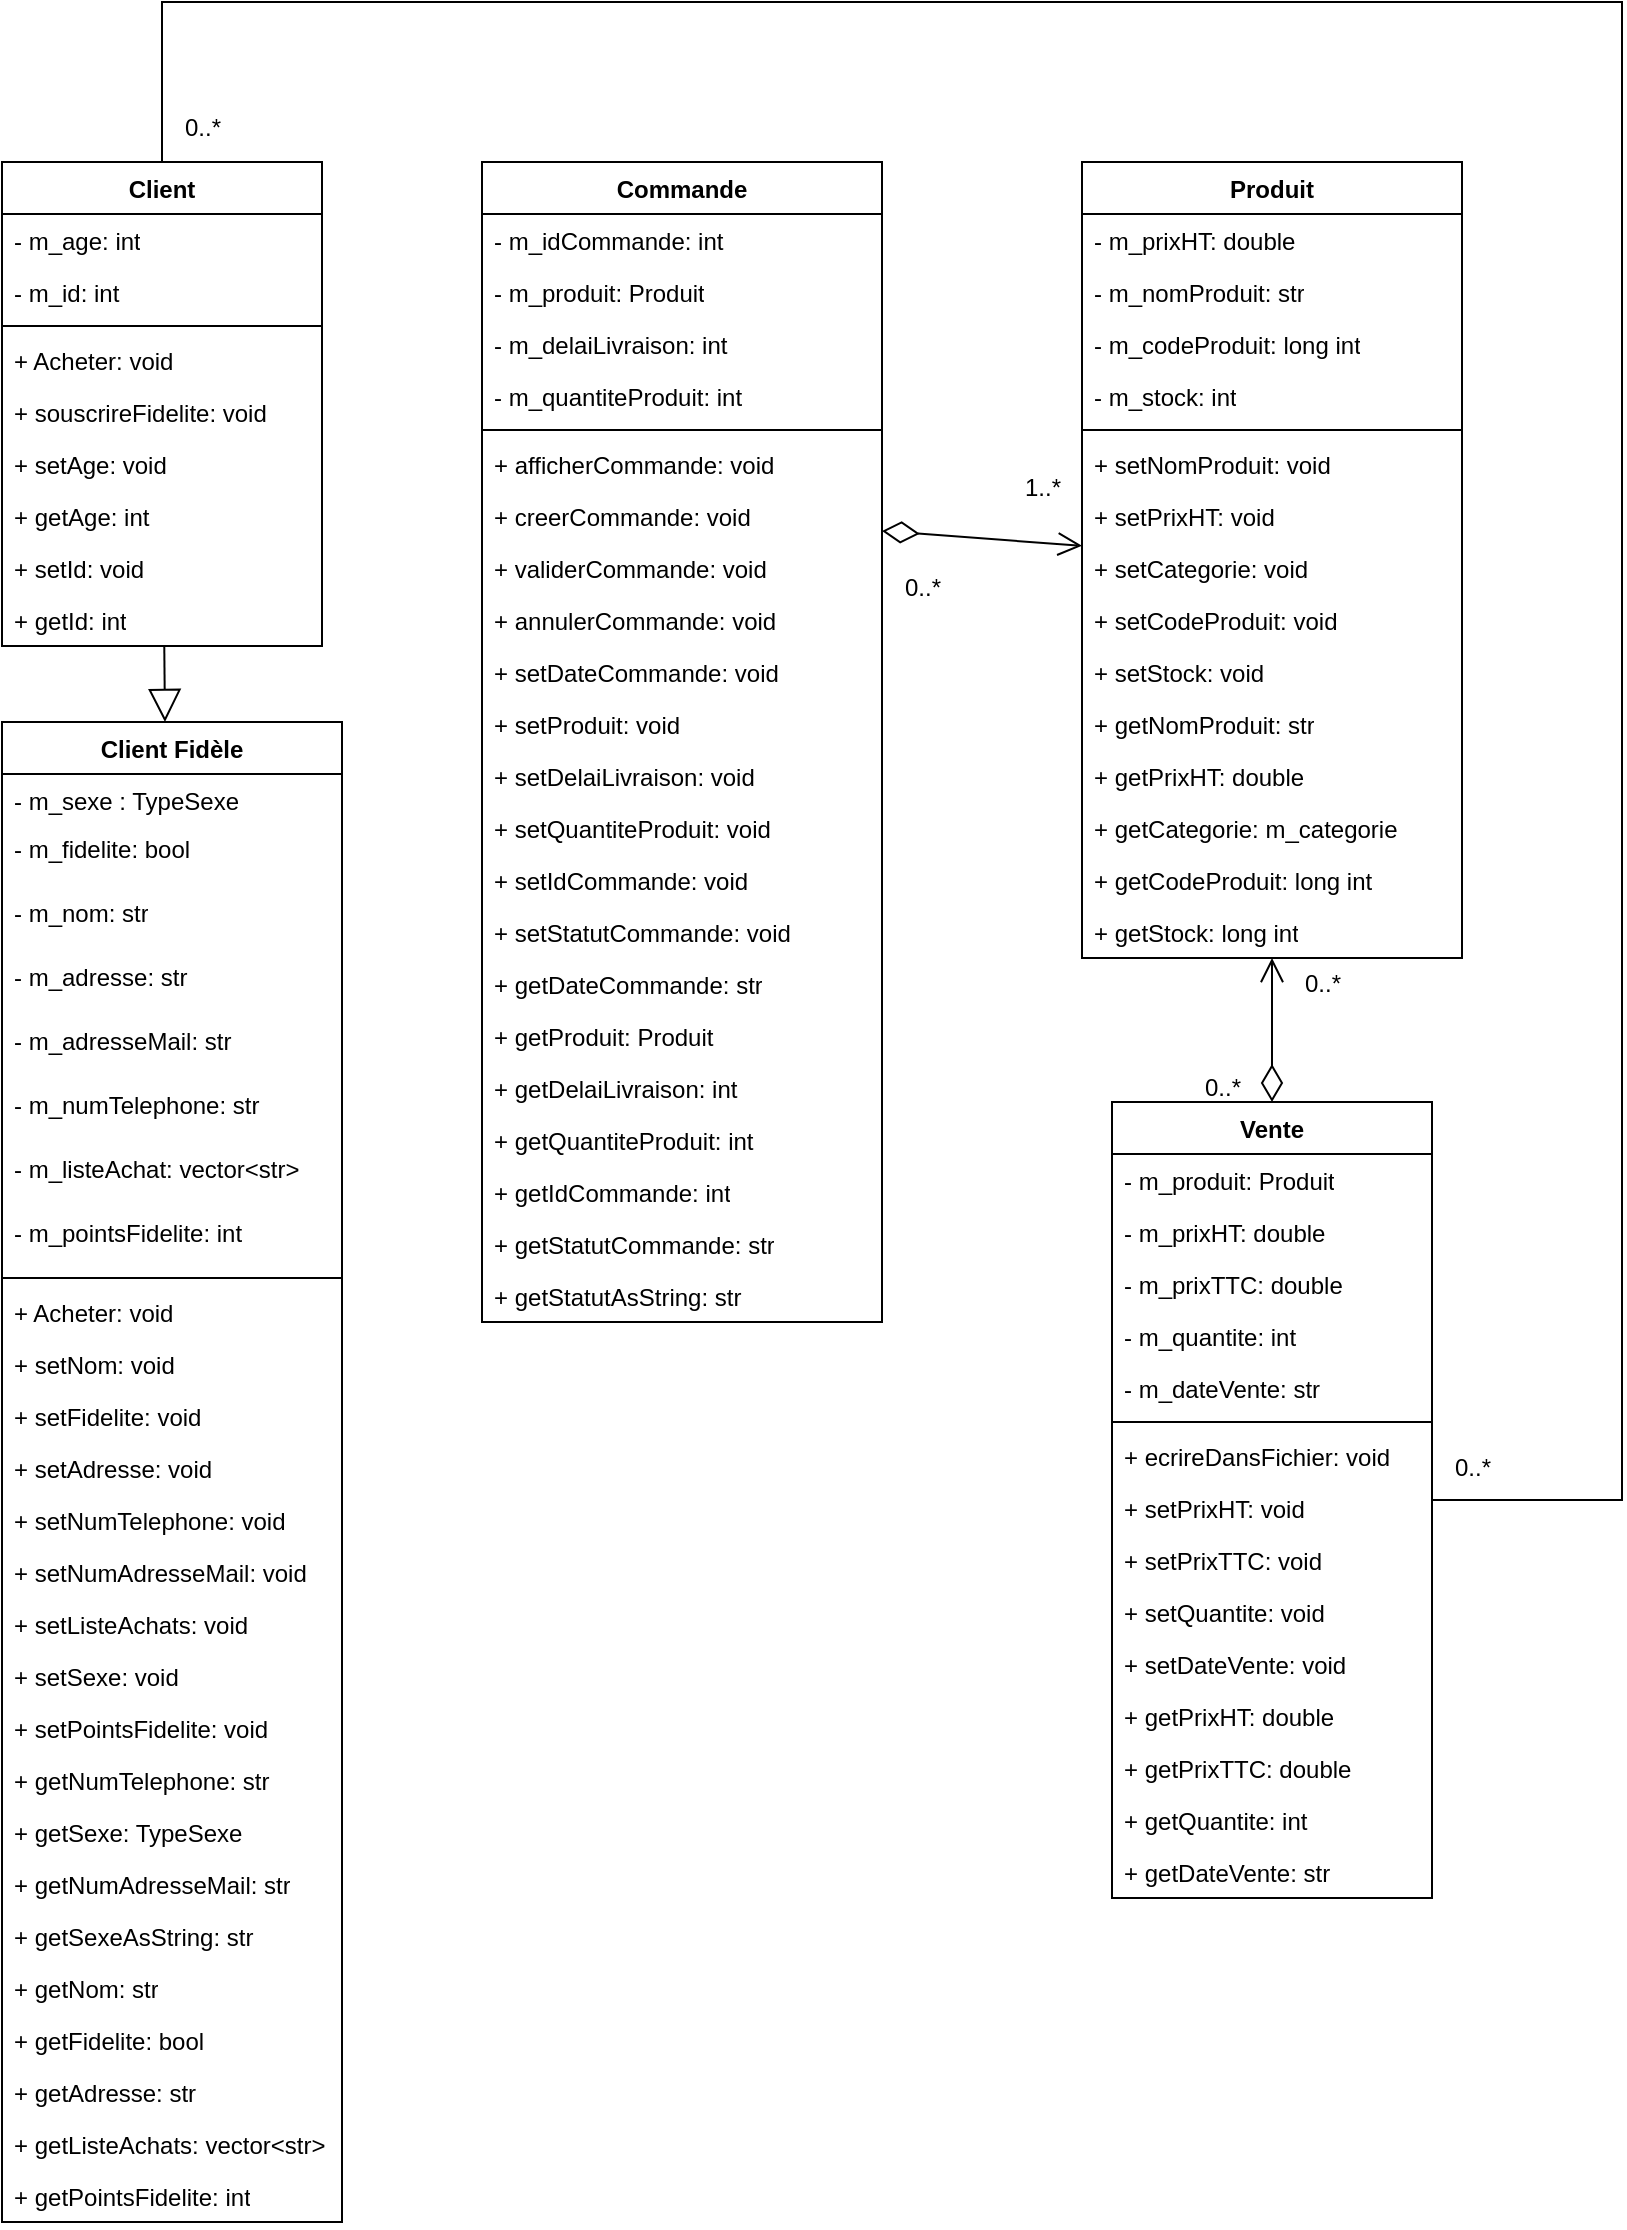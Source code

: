 <mxfile version="25.0.3">
  <diagram name="Page-1" id="t92XsdMwYJ-cjPlTveCJ">
    <mxGraphModel dx="1430" dy="1912" grid="1" gridSize="10" guides="1" tooltips="1" connect="1" arrows="1" fold="1" page="1" pageScale="1" pageWidth="827" pageHeight="1169" math="0" shadow="0">
      <root>
        <mxCell id="0" />
        <mxCell id="1" parent="0" />
        <mxCell id="4iBBXFDQq9gob42hkybD-3" style="rounded=0;orthogonalLoop=1;jettySize=auto;html=1;endArrow=block;endFill=0;endSize=14;" parent="1" source="r0B7NLEI9hNpxxWg_XsU-1" target="r0B7NLEI9hNpxxWg_XsU-18" edge="1">
          <mxGeometry relative="1" as="geometry" />
        </mxCell>
        <mxCell id="4iBBXFDQq9gob42hkybD-5" style="edgeStyle=orthogonalEdgeStyle;rounded=0;orthogonalLoop=1;jettySize=auto;html=1;endArrow=none;endFill=0;" parent="1" source="r0B7NLEI9hNpxxWg_XsU-1" target="r0B7NLEI9hNpxxWg_XsU-5" edge="1">
          <mxGeometry relative="1" as="geometry">
            <Array as="points">
              <mxPoint x="120" y="-40" />
              <mxPoint x="850" y="-40" />
              <mxPoint x="850" y="709" />
            </Array>
          </mxGeometry>
        </mxCell>
        <mxCell id="r0B7NLEI9hNpxxWg_XsU-1" value="Client" style="swimlane;fontStyle=1;align=center;verticalAlign=top;childLayout=stackLayout;horizontal=1;startSize=26;horizontalStack=0;resizeParent=1;resizeParentMax=0;resizeLast=0;collapsible=1;marginBottom=0;whiteSpace=wrap;html=1;" parent="1" vertex="1">
          <mxGeometry x="40" y="40" width="160" height="242" as="geometry" />
        </mxCell>
        <mxCell id="r0B7NLEI9hNpxxWg_XsU-2" value="- m_age: int" style="text;strokeColor=none;fillColor=none;align=left;verticalAlign=top;spacingLeft=4;spacingRight=4;overflow=hidden;rotatable=0;points=[[0,0.5],[1,0.5]];portConstraint=eastwest;whiteSpace=wrap;html=1;" parent="r0B7NLEI9hNpxxWg_XsU-1" vertex="1">
          <mxGeometry y="26" width="160" height="26" as="geometry" />
        </mxCell>
        <mxCell id="r0B7NLEI9hNpxxWg_XsU-17" value="- m_id: int" style="text;strokeColor=none;fillColor=none;align=left;verticalAlign=top;spacingLeft=4;spacingRight=4;overflow=hidden;rotatable=0;points=[[0,0.5],[1,0.5]];portConstraint=eastwest;whiteSpace=wrap;html=1;" parent="r0B7NLEI9hNpxxWg_XsU-1" vertex="1">
          <mxGeometry y="52" width="160" height="26" as="geometry" />
        </mxCell>
        <mxCell id="r0B7NLEI9hNpxxWg_XsU-3" value="" style="line;strokeWidth=1;fillColor=none;align=left;verticalAlign=middle;spacingTop=-1;spacingLeft=3;spacingRight=3;rotatable=0;labelPosition=right;points=[];portConstraint=eastwest;strokeColor=inherit;" parent="r0B7NLEI9hNpxxWg_XsU-1" vertex="1">
          <mxGeometry y="78" width="160" height="8" as="geometry" />
        </mxCell>
        <mxCell id="r0B7NLEI9hNpxxWg_XsU-22" value="+ Acheter: void" style="text;strokeColor=none;fillColor=none;align=left;verticalAlign=top;spacingLeft=4;spacingRight=4;overflow=hidden;rotatable=0;points=[[0,0.5],[1,0.5]];portConstraint=eastwest;whiteSpace=wrap;html=1;" parent="r0B7NLEI9hNpxxWg_XsU-1" vertex="1">
          <mxGeometry y="86" width="160" height="26" as="geometry" />
        </mxCell>
        <mxCell id="r0B7NLEI9hNpxxWg_XsU-23" value="+ souscrireFidelite: void" style="text;strokeColor=none;fillColor=none;align=left;verticalAlign=top;spacingLeft=4;spacingRight=4;overflow=hidden;rotatable=0;points=[[0,0.5],[1,0.5]];portConstraint=eastwest;whiteSpace=wrap;html=1;" parent="r0B7NLEI9hNpxxWg_XsU-1" vertex="1">
          <mxGeometry y="112" width="160" height="26" as="geometry" />
        </mxCell>
        <mxCell id="r0B7NLEI9hNpxxWg_XsU-50" value="+ setAge: void" style="text;strokeColor=none;fillColor=none;align=left;verticalAlign=top;spacingLeft=4;spacingRight=4;overflow=hidden;rotatable=0;points=[[0,0.5],[1,0.5]];portConstraint=eastwest;whiteSpace=wrap;html=1;" parent="r0B7NLEI9hNpxxWg_XsU-1" vertex="1">
          <mxGeometry y="138" width="160" height="26" as="geometry" />
        </mxCell>
        <mxCell id="r0B7NLEI9hNpxxWg_XsU-51" value="+ getAge: int" style="text;strokeColor=none;fillColor=none;align=left;verticalAlign=top;spacingLeft=4;spacingRight=4;overflow=hidden;rotatable=0;points=[[0,0.5],[1,0.5]];portConstraint=eastwest;whiteSpace=wrap;html=1;" parent="r0B7NLEI9hNpxxWg_XsU-1" vertex="1">
          <mxGeometry y="164" width="160" height="26" as="geometry" />
        </mxCell>
        <mxCell id="r0B7NLEI9hNpxxWg_XsU-52" value="+ setId: void" style="text;strokeColor=none;fillColor=none;align=left;verticalAlign=top;spacingLeft=4;spacingRight=4;overflow=hidden;rotatable=0;points=[[0,0.5],[1,0.5]];portConstraint=eastwest;whiteSpace=wrap;html=1;" parent="r0B7NLEI9hNpxxWg_XsU-1" vertex="1">
          <mxGeometry y="190" width="160" height="26" as="geometry" />
        </mxCell>
        <mxCell id="r0B7NLEI9hNpxxWg_XsU-54" value="&lt;div&gt;+ getId: int&lt;/div&gt;" style="text;strokeColor=none;fillColor=none;align=left;verticalAlign=top;spacingLeft=4;spacingRight=4;overflow=hidden;rotatable=0;points=[[0,0.5],[1,0.5]];portConstraint=eastwest;whiteSpace=wrap;html=1;" parent="r0B7NLEI9hNpxxWg_XsU-1" vertex="1">
          <mxGeometry y="216" width="160" height="26" as="geometry" />
        </mxCell>
        <mxCell id="EDW0D5FyCHH6XAVT2-0c-1" style="edgeStyle=none;shape=connector;rounded=0;orthogonalLoop=1;jettySize=auto;html=1;strokeColor=default;align=center;verticalAlign=middle;fontFamily=Helvetica;fontSize=11;fontColor=default;labelBackgroundColor=default;startArrow=diamondThin;startFill=0;startSize=16;endArrow=open;endFill=0;endSize=10;targetPerimeterSpacing=0;" edge="1" parent="1" source="r0B7NLEI9hNpxxWg_XsU-5" target="r0B7NLEI9hNpxxWg_XsU-13">
          <mxGeometry relative="1" as="geometry" />
        </mxCell>
        <mxCell id="r0B7NLEI9hNpxxWg_XsU-5" value="&lt;div&gt;Vente&lt;/div&gt;" style="swimlane;fontStyle=1;align=center;verticalAlign=top;childLayout=stackLayout;horizontal=1;startSize=26;horizontalStack=0;resizeParent=1;resizeParentMax=0;resizeLast=0;collapsible=1;marginBottom=0;whiteSpace=wrap;html=1;" parent="1" vertex="1">
          <mxGeometry x="595" y="510" width="160" height="398" as="geometry" />
        </mxCell>
        <mxCell id="r0B7NLEI9hNpxxWg_XsU-6" value="- m_produit: Produit" style="text;strokeColor=none;fillColor=none;align=left;verticalAlign=top;spacingLeft=4;spacingRight=4;overflow=hidden;rotatable=0;points=[[0,0.5],[1,0.5]];portConstraint=eastwest;whiteSpace=wrap;html=1;" parent="r0B7NLEI9hNpxxWg_XsU-5" vertex="1">
          <mxGeometry y="26" width="160" height="26" as="geometry" />
        </mxCell>
        <mxCell id="r0B7NLEI9hNpxxWg_XsU-37" value="- m_prixHT: double" style="text;strokeColor=none;fillColor=none;align=left;verticalAlign=top;spacingLeft=4;spacingRight=4;overflow=hidden;rotatable=0;points=[[0,0.5],[1,0.5]];portConstraint=eastwest;whiteSpace=wrap;html=1;" parent="r0B7NLEI9hNpxxWg_XsU-5" vertex="1">
          <mxGeometry y="52" width="160" height="26" as="geometry" />
        </mxCell>
        <mxCell id="r0B7NLEI9hNpxxWg_XsU-38" value="- m_prixTTC: double" style="text;strokeColor=none;fillColor=none;align=left;verticalAlign=top;spacingLeft=4;spacingRight=4;overflow=hidden;rotatable=0;points=[[0,0.5],[1,0.5]];portConstraint=eastwest;whiteSpace=wrap;html=1;" parent="r0B7NLEI9hNpxxWg_XsU-5" vertex="1">
          <mxGeometry y="78" width="160" height="26" as="geometry" />
        </mxCell>
        <mxCell id="r0B7NLEI9hNpxxWg_XsU-39" value="- m_quantite: int" style="text;strokeColor=none;fillColor=none;align=left;verticalAlign=top;spacingLeft=4;spacingRight=4;overflow=hidden;rotatable=0;points=[[0,0.5],[1,0.5]];portConstraint=eastwest;whiteSpace=wrap;html=1;" parent="r0B7NLEI9hNpxxWg_XsU-5" vertex="1">
          <mxGeometry y="104" width="160" height="26" as="geometry" />
        </mxCell>
        <mxCell id="r0B7NLEI9hNpxxWg_XsU-40" value="- m_dateVente: str" style="text;strokeColor=none;fillColor=none;align=left;verticalAlign=top;spacingLeft=4;spacingRight=4;overflow=hidden;rotatable=0;points=[[0,0.5],[1,0.5]];portConstraint=eastwest;whiteSpace=wrap;html=1;" parent="r0B7NLEI9hNpxxWg_XsU-5" vertex="1">
          <mxGeometry y="130" width="160" height="26" as="geometry" />
        </mxCell>
        <mxCell id="r0B7NLEI9hNpxxWg_XsU-7" value="" style="line;strokeWidth=1;fillColor=none;align=left;verticalAlign=middle;spacingTop=-1;spacingLeft=3;spacingRight=3;rotatable=0;labelPosition=right;points=[];portConstraint=eastwest;strokeColor=inherit;" parent="r0B7NLEI9hNpxxWg_XsU-5" vertex="1">
          <mxGeometry y="156" width="160" height="8" as="geometry" />
        </mxCell>
        <mxCell id="r0B7NLEI9hNpxxWg_XsU-8" value="+ ecrireDansFichier: void" style="text;strokeColor=none;fillColor=none;align=left;verticalAlign=top;spacingLeft=4;spacingRight=4;overflow=hidden;rotatable=0;points=[[0,0.5],[1,0.5]];portConstraint=eastwest;whiteSpace=wrap;html=1;" parent="r0B7NLEI9hNpxxWg_XsU-5" vertex="1">
          <mxGeometry y="164" width="160" height="26" as="geometry" />
        </mxCell>
        <mxCell id="r0B7NLEI9hNpxxWg_XsU-76" value="+ setPrixHT: void" style="text;strokeColor=none;fillColor=none;align=left;verticalAlign=top;spacingLeft=4;spacingRight=4;overflow=hidden;rotatable=0;points=[[0,0.5],[1,0.5]];portConstraint=eastwest;whiteSpace=wrap;html=1;" parent="r0B7NLEI9hNpxxWg_XsU-5" vertex="1">
          <mxGeometry y="190" width="160" height="26" as="geometry" />
        </mxCell>
        <mxCell id="r0B7NLEI9hNpxxWg_XsU-77" value="+ setPrixTTC: void" style="text;strokeColor=none;fillColor=none;align=left;verticalAlign=top;spacingLeft=4;spacingRight=4;overflow=hidden;rotatable=0;points=[[0,0.5],[1,0.5]];portConstraint=eastwest;whiteSpace=wrap;html=1;" parent="r0B7NLEI9hNpxxWg_XsU-5" vertex="1">
          <mxGeometry y="216" width="160" height="26" as="geometry" />
        </mxCell>
        <mxCell id="r0B7NLEI9hNpxxWg_XsU-78" value="+ setQuantite: void" style="text;strokeColor=none;fillColor=none;align=left;verticalAlign=top;spacingLeft=4;spacingRight=4;overflow=hidden;rotatable=0;points=[[0,0.5],[1,0.5]];portConstraint=eastwest;whiteSpace=wrap;html=1;" parent="r0B7NLEI9hNpxxWg_XsU-5" vertex="1">
          <mxGeometry y="242" width="160" height="26" as="geometry" />
        </mxCell>
        <mxCell id="r0B7NLEI9hNpxxWg_XsU-79" value="+ setDateVente: void" style="text;strokeColor=none;fillColor=none;align=left;verticalAlign=top;spacingLeft=4;spacingRight=4;overflow=hidden;rotatable=0;points=[[0,0.5],[1,0.5]];portConstraint=eastwest;whiteSpace=wrap;html=1;" parent="r0B7NLEI9hNpxxWg_XsU-5" vertex="1">
          <mxGeometry y="268" width="160" height="26" as="geometry" />
        </mxCell>
        <mxCell id="r0B7NLEI9hNpxxWg_XsU-80" value="+ getPrixHT: double" style="text;strokeColor=none;fillColor=none;align=left;verticalAlign=top;spacingLeft=4;spacingRight=4;overflow=hidden;rotatable=0;points=[[0,0.5],[1,0.5]];portConstraint=eastwest;whiteSpace=wrap;html=1;" parent="r0B7NLEI9hNpxxWg_XsU-5" vertex="1">
          <mxGeometry y="294" width="160" height="26" as="geometry" />
        </mxCell>
        <mxCell id="r0B7NLEI9hNpxxWg_XsU-81" value="+ getPrixTTC: double" style="text;strokeColor=none;fillColor=none;align=left;verticalAlign=top;spacingLeft=4;spacingRight=4;overflow=hidden;rotatable=0;points=[[0,0.5],[1,0.5]];portConstraint=eastwest;whiteSpace=wrap;html=1;" parent="r0B7NLEI9hNpxxWg_XsU-5" vertex="1">
          <mxGeometry y="320" width="160" height="26" as="geometry" />
        </mxCell>
        <mxCell id="r0B7NLEI9hNpxxWg_XsU-82" value="+ getQuantite: int" style="text;strokeColor=none;fillColor=none;align=left;verticalAlign=top;spacingLeft=4;spacingRight=4;overflow=hidden;rotatable=0;points=[[0,0.5],[1,0.5]];portConstraint=eastwest;whiteSpace=wrap;html=1;" parent="r0B7NLEI9hNpxxWg_XsU-5" vertex="1">
          <mxGeometry y="346" width="160" height="26" as="geometry" />
        </mxCell>
        <mxCell id="r0B7NLEI9hNpxxWg_XsU-83" value="+ getDateVente: str" style="text;strokeColor=none;fillColor=none;align=left;verticalAlign=top;spacingLeft=4;spacingRight=4;overflow=hidden;rotatable=0;points=[[0,0.5],[1,0.5]];portConstraint=eastwest;whiteSpace=wrap;html=1;" parent="r0B7NLEI9hNpxxWg_XsU-5" vertex="1">
          <mxGeometry y="372" width="160" height="26" as="geometry" />
        </mxCell>
        <mxCell id="r0B7NLEI9hNpxxWg_XsU-9" value="Commande" style="swimlane;fontStyle=1;align=center;verticalAlign=top;childLayout=stackLayout;horizontal=1;startSize=26;horizontalStack=0;resizeParent=1;resizeParentMax=0;resizeLast=0;collapsible=1;marginBottom=0;whiteSpace=wrap;html=1;" parent="1" vertex="1">
          <mxGeometry x="280" y="40" width="200" height="580" as="geometry" />
        </mxCell>
        <mxCell id="r0B7NLEI9hNpxxWg_XsU-10" value="- m_idCommande: int" style="text;strokeColor=none;fillColor=none;align=left;verticalAlign=top;spacingLeft=4;spacingRight=4;overflow=hidden;rotatable=0;points=[[0,0.5],[1,0.5]];portConstraint=eastwest;whiteSpace=wrap;html=1;" parent="r0B7NLEI9hNpxxWg_XsU-9" vertex="1">
          <mxGeometry y="26" width="200" height="26" as="geometry" />
        </mxCell>
        <mxCell id="r0B7NLEI9hNpxxWg_XsU-41" value="- m_produit: Produit" style="text;strokeColor=none;fillColor=none;align=left;verticalAlign=top;spacingLeft=4;spacingRight=4;overflow=hidden;rotatable=0;points=[[0,0.5],[1,0.5]];portConstraint=eastwest;whiteSpace=wrap;html=1;" parent="r0B7NLEI9hNpxxWg_XsU-9" vertex="1">
          <mxGeometry y="52" width="200" height="26" as="geometry" />
        </mxCell>
        <mxCell id="r0B7NLEI9hNpxxWg_XsU-42" value="- m_delaiLivraison: int" style="text;strokeColor=none;fillColor=none;align=left;verticalAlign=top;spacingLeft=4;spacingRight=4;overflow=hidden;rotatable=0;points=[[0,0.5],[1,0.5]];portConstraint=eastwest;whiteSpace=wrap;html=1;" parent="r0B7NLEI9hNpxxWg_XsU-9" vertex="1">
          <mxGeometry y="78" width="200" height="26" as="geometry" />
        </mxCell>
        <mxCell id="r0B7NLEI9hNpxxWg_XsU-43" value="- m_quantiteProduit: int" style="text;strokeColor=none;fillColor=none;align=left;verticalAlign=top;spacingLeft=4;spacingRight=4;overflow=hidden;rotatable=0;points=[[0,0.5],[1,0.5]];portConstraint=eastwest;whiteSpace=wrap;html=1;" parent="r0B7NLEI9hNpxxWg_XsU-9" vertex="1">
          <mxGeometry y="104" width="200" height="26" as="geometry" />
        </mxCell>
        <mxCell id="r0B7NLEI9hNpxxWg_XsU-11" value="" style="line;strokeWidth=1;fillColor=none;align=left;verticalAlign=middle;spacingTop=-1;spacingLeft=3;spacingRight=3;rotatable=0;labelPosition=right;points=[];portConstraint=eastwest;strokeColor=inherit;" parent="r0B7NLEI9hNpxxWg_XsU-9" vertex="1">
          <mxGeometry y="130" width="200" height="8" as="geometry" />
        </mxCell>
        <mxCell id="r0B7NLEI9hNpxxWg_XsU-12" value="+ afficherCommande: void" style="text;strokeColor=none;fillColor=none;align=left;verticalAlign=top;spacingLeft=4;spacingRight=4;overflow=hidden;rotatable=0;points=[[0,0.5],[1,0.5]];portConstraint=eastwest;whiteSpace=wrap;html=1;" parent="r0B7NLEI9hNpxxWg_XsU-9" vertex="1">
          <mxGeometry y="138" width="200" height="26" as="geometry" />
        </mxCell>
        <mxCell id="r0B7NLEI9hNpxxWg_XsU-44" value="+ creerCommande: void" style="text;strokeColor=none;fillColor=none;align=left;verticalAlign=top;spacingLeft=4;spacingRight=4;overflow=hidden;rotatable=0;points=[[0,0.5],[1,0.5]];portConstraint=eastwest;whiteSpace=wrap;html=1;" parent="r0B7NLEI9hNpxxWg_XsU-9" vertex="1">
          <mxGeometry y="164" width="200" height="26" as="geometry" />
        </mxCell>
        <mxCell id="r0B7NLEI9hNpxxWg_XsU-45" value="+ validerCommande: void" style="text;strokeColor=none;fillColor=none;align=left;verticalAlign=top;spacingLeft=4;spacingRight=4;overflow=hidden;rotatable=0;points=[[0,0.5],[1,0.5]];portConstraint=eastwest;whiteSpace=wrap;html=1;" parent="r0B7NLEI9hNpxxWg_XsU-9" vertex="1">
          <mxGeometry y="190" width="200" height="26" as="geometry" />
        </mxCell>
        <mxCell id="r0B7NLEI9hNpxxWg_XsU-46" value="+ annulerCommande: void" style="text;strokeColor=none;fillColor=none;align=left;verticalAlign=top;spacingLeft=4;spacingRight=4;overflow=hidden;rotatable=0;points=[[0,0.5],[1,0.5]];portConstraint=eastwest;whiteSpace=wrap;html=1;" parent="r0B7NLEI9hNpxxWg_XsU-9" vertex="1">
          <mxGeometry y="216" width="200" height="26" as="geometry" />
        </mxCell>
        <mxCell id="r0B7NLEI9hNpxxWg_XsU-84" value="+ setDateCommande: void" style="text;strokeColor=none;fillColor=none;align=left;verticalAlign=top;spacingLeft=4;spacingRight=4;overflow=hidden;rotatable=0;points=[[0,0.5],[1,0.5]];portConstraint=eastwest;whiteSpace=wrap;html=1;" parent="r0B7NLEI9hNpxxWg_XsU-9" vertex="1">
          <mxGeometry y="242" width="200" height="26" as="geometry" />
        </mxCell>
        <mxCell id="r0B7NLEI9hNpxxWg_XsU-85" value="+ setProduit: void" style="text;strokeColor=none;fillColor=none;align=left;verticalAlign=top;spacingLeft=4;spacingRight=4;overflow=hidden;rotatable=0;points=[[0,0.5],[1,0.5]];portConstraint=eastwest;whiteSpace=wrap;html=1;" parent="r0B7NLEI9hNpxxWg_XsU-9" vertex="1">
          <mxGeometry y="268" width="200" height="26" as="geometry" />
        </mxCell>
        <mxCell id="r0B7NLEI9hNpxxWg_XsU-86" value="+ setDelaiLivraison: void" style="text;strokeColor=none;fillColor=none;align=left;verticalAlign=top;spacingLeft=4;spacingRight=4;overflow=hidden;rotatable=0;points=[[0,0.5],[1,0.5]];portConstraint=eastwest;whiteSpace=wrap;html=1;" parent="r0B7NLEI9hNpxxWg_XsU-9" vertex="1">
          <mxGeometry y="294" width="200" height="26" as="geometry" />
        </mxCell>
        <mxCell id="r0B7NLEI9hNpxxWg_XsU-87" value="+ setQuantiteProduit: void" style="text;strokeColor=none;fillColor=none;align=left;verticalAlign=top;spacingLeft=4;spacingRight=4;overflow=hidden;rotatable=0;points=[[0,0.5],[1,0.5]];portConstraint=eastwest;whiteSpace=wrap;html=1;" parent="r0B7NLEI9hNpxxWg_XsU-9" vertex="1">
          <mxGeometry y="320" width="200" height="26" as="geometry" />
        </mxCell>
        <mxCell id="r0B7NLEI9hNpxxWg_XsU-88" value="+ setIdCommande: void" style="text;strokeColor=none;fillColor=none;align=left;verticalAlign=top;spacingLeft=4;spacingRight=4;overflow=hidden;rotatable=0;points=[[0,0.5],[1,0.5]];portConstraint=eastwest;whiteSpace=wrap;html=1;" parent="r0B7NLEI9hNpxxWg_XsU-9" vertex="1">
          <mxGeometry y="346" width="200" height="26" as="geometry" />
        </mxCell>
        <mxCell id="r0B7NLEI9hNpxxWg_XsU-89" value="+ setStatutCommande: void" style="text;strokeColor=none;fillColor=none;align=left;verticalAlign=top;spacingLeft=4;spacingRight=4;overflow=hidden;rotatable=0;points=[[0,0.5],[1,0.5]];portConstraint=eastwest;whiteSpace=wrap;html=1;" parent="r0B7NLEI9hNpxxWg_XsU-9" vertex="1">
          <mxGeometry y="372" width="200" height="26" as="geometry" />
        </mxCell>
        <mxCell id="r0B7NLEI9hNpxxWg_XsU-90" value="+ getDateCommande: str" style="text;strokeColor=none;fillColor=none;align=left;verticalAlign=top;spacingLeft=4;spacingRight=4;overflow=hidden;rotatable=0;points=[[0,0.5],[1,0.5]];portConstraint=eastwest;whiteSpace=wrap;html=1;" parent="r0B7NLEI9hNpxxWg_XsU-9" vertex="1">
          <mxGeometry y="398" width="200" height="26" as="geometry" />
        </mxCell>
        <mxCell id="r0B7NLEI9hNpxxWg_XsU-91" value="+ getProduit: Produit" style="text;strokeColor=none;fillColor=none;align=left;verticalAlign=top;spacingLeft=4;spacingRight=4;overflow=hidden;rotatable=0;points=[[0,0.5],[1,0.5]];portConstraint=eastwest;whiteSpace=wrap;html=1;" parent="r0B7NLEI9hNpxxWg_XsU-9" vertex="1">
          <mxGeometry y="424" width="200" height="26" as="geometry" />
        </mxCell>
        <mxCell id="r0B7NLEI9hNpxxWg_XsU-92" value="+ getDelaiLivraison: int" style="text;strokeColor=none;fillColor=none;align=left;verticalAlign=top;spacingLeft=4;spacingRight=4;overflow=hidden;rotatable=0;points=[[0,0.5],[1,0.5]];portConstraint=eastwest;whiteSpace=wrap;html=1;" parent="r0B7NLEI9hNpxxWg_XsU-9" vertex="1">
          <mxGeometry y="450" width="200" height="26" as="geometry" />
        </mxCell>
        <mxCell id="r0B7NLEI9hNpxxWg_XsU-93" value="+ getQuantiteProduit: int" style="text;strokeColor=none;fillColor=none;align=left;verticalAlign=top;spacingLeft=4;spacingRight=4;overflow=hidden;rotatable=0;points=[[0,0.5],[1,0.5]];portConstraint=eastwest;whiteSpace=wrap;html=1;" parent="r0B7NLEI9hNpxxWg_XsU-9" vertex="1">
          <mxGeometry y="476" width="200" height="26" as="geometry" />
        </mxCell>
        <mxCell id="r0B7NLEI9hNpxxWg_XsU-94" value="+ getIdCommande: int" style="text;strokeColor=none;fillColor=none;align=left;verticalAlign=top;spacingLeft=4;spacingRight=4;overflow=hidden;rotatable=0;points=[[0,0.5],[1,0.5]];portConstraint=eastwest;whiteSpace=wrap;html=1;" parent="r0B7NLEI9hNpxxWg_XsU-9" vertex="1">
          <mxGeometry y="502" width="200" height="26" as="geometry" />
        </mxCell>
        <mxCell id="r0B7NLEI9hNpxxWg_XsU-95" value="+ getStatutCommande: str" style="text;strokeColor=none;fillColor=none;align=left;verticalAlign=top;spacingLeft=4;spacingRight=4;overflow=hidden;rotatable=0;points=[[0,0.5],[1,0.5]];portConstraint=eastwest;whiteSpace=wrap;html=1;" parent="r0B7NLEI9hNpxxWg_XsU-9" vertex="1">
          <mxGeometry y="528" width="200" height="26" as="geometry" />
        </mxCell>
        <mxCell id="r0B7NLEI9hNpxxWg_XsU-96" value="+ getStatutAsString: str" style="text;strokeColor=none;fillColor=none;align=left;verticalAlign=top;spacingLeft=4;spacingRight=4;overflow=hidden;rotatable=0;points=[[0,0.5],[1,0.5]];portConstraint=eastwest;whiteSpace=wrap;html=1;" parent="r0B7NLEI9hNpxxWg_XsU-9" vertex="1">
          <mxGeometry y="554" width="200" height="26" as="geometry" />
        </mxCell>
        <mxCell id="r0B7NLEI9hNpxxWg_XsU-13" value="Produit" style="swimlane;fontStyle=1;align=center;verticalAlign=top;childLayout=stackLayout;horizontal=1;startSize=26;horizontalStack=0;resizeParent=1;resizeParentMax=0;resizeLast=0;collapsible=1;marginBottom=0;whiteSpace=wrap;html=1;" parent="1" vertex="1">
          <mxGeometry x="580" y="40" width="190" height="398" as="geometry" />
        </mxCell>
        <mxCell id="r0B7NLEI9hNpxxWg_XsU-14" value="- m_prixHT: double" style="text;strokeColor=none;fillColor=none;align=left;verticalAlign=top;spacingLeft=4;spacingRight=4;overflow=hidden;rotatable=0;points=[[0,0.5],[1,0.5]];portConstraint=eastwest;whiteSpace=wrap;html=1;" parent="r0B7NLEI9hNpxxWg_XsU-13" vertex="1">
          <mxGeometry y="26" width="190" height="26" as="geometry" />
        </mxCell>
        <mxCell id="r0B7NLEI9hNpxxWg_XsU-47" value="- m_nomProduit: str" style="text;strokeColor=none;fillColor=none;align=left;verticalAlign=top;spacingLeft=4;spacingRight=4;overflow=hidden;rotatable=0;points=[[0,0.5],[1,0.5]];portConstraint=eastwest;whiteSpace=wrap;html=1;" parent="r0B7NLEI9hNpxxWg_XsU-13" vertex="1">
          <mxGeometry y="52" width="190" height="26" as="geometry" />
        </mxCell>
        <mxCell id="r0B7NLEI9hNpxxWg_XsU-48" value="- m_codeProduit: long int" style="text;strokeColor=none;fillColor=none;align=left;verticalAlign=top;spacingLeft=4;spacingRight=4;overflow=hidden;rotatable=0;points=[[0,0.5],[1,0.5]];portConstraint=eastwest;whiteSpace=wrap;html=1;" parent="r0B7NLEI9hNpxxWg_XsU-13" vertex="1">
          <mxGeometry y="78" width="190" height="26" as="geometry" />
        </mxCell>
        <mxCell id="r0B7NLEI9hNpxxWg_XsU-49" value="- m_stock: int" style="text;strokeColor=none;fillColor=none;align=left;verticalAlign=top;spacingLeft=4;spacingRight=4;overflow=hidden;rotatable=0;points=[[0,0.5],[1,0.5]];portConstraint=eastwest;whiteSpace=wrap;html=1;" parent="r0B7NLEI9hNpxxWg_XsU-13" vertex="1">
          <mxGeometry y="104" width="190" height="26" as="geometry" />
        </mxCell>
        <mxCell id="r0B7NLEI9hNpxxWg_XsU-15" value="" style="line;strokeWidth=1;fillColor=none;align=left;verticalAlign=middle;spacingTop=-1;spacingLeft=3;spacingRight=3;rotatable=0;labelPosition=right;points=[];portConstraint=eastwest;strokeColor=inherit;" parent="r0B7NLEI9hNpxxWg_XsU-13" vertex="1">
          <mxGeometry y="130" width="190" height="8" as="geometry" />
        </mxCell>
        <mxCell id="r0B7NLEI9hNpxxWg_XsU-97" value="+ setNomProduit: void" style="text;strokeColor=none;fillColor=none;align=left;verticalAlign=top;spacingLeft=4;spacingRight=4;overflow=hidden;rotatable=0;points=[[0,0.5],[1,0.5]];portConstraint=eastwest;whiteSpace=wrap;html=1;" parent="r0B7NLEI9hNpxxWg_XsU-13" vertex="1">
          <mxGeometry y="138" width="190" height="26" as="geometry" />
        </mxCell>
        <mxCell id="r0B7NLEI9hNpxxWg_XsU-99" value="+ setPrixHT: void" style="text;strokeColor=none;fillColor=none;align=left;verticalAlign=top;spacingLeft=4;spacingRight=4;overflow=hidden;rotatable=0;points=[[0,0.5],[1,0.5]];portConstraint=eastwest;whiteSpace=wrap;html=1;" parent="r0B7NLEI9hNpxxWg_XsU-13" vertex="1">
          <mxGeometry y="164" width="190" height="26" as="geometry" />
        </mxCell>
        <mxCell id="r0B7NLEI9hNpxxWg_XsU-100" value="+ setCategorie: void" style="text;strokeColor=none;fillColor=none;align=left;verticalAlign=top;spacingLeft=4;spacingRight=4;overflow=hidden;rotatable=0;points=[[0,0.5],[1,0.5]];portConstraint=eastwest;whiteSpace=wrap;html=1;" parent="r0B7NLEI9hNpxxWg_XsU-13" vertex="1">
          <mxGeometry y="190" width="190" height="26" as="geometry" />
        </mxCell>
        <mxCell id="r0B7NLEI9hNpxxWg_XsU-101" value="+ setCodeProduit: void" style="text;strokeColor=none;fillColor=none;align=left;verticalAlign=top;spacingLeft=4;spacingRight=4;overflow=hidden;rotatable=0;points=[[0,0.5],[1,0.5]];portConstraint=eastwest;whiteSpace=wrap;html=1;" parent="r0B7NLEI9hNpxxWg_XsU-13" vertex="1">
          <mxGeometry y="216" width="190" height="26" as="geometry" />
        </mxCell>
        <mxCell id="r0B7NLEI9hNpxxWg_XsU-102" value="+ setStock: void" style="text;strokeColor=none;fillColor=none;align=left;verticalAlign=top;spacingLeft=4;spacingRight=4;overflow=hidden;rotatable=0;points=[[0,0.5],[1,0.5]];portConstraint=eastwest;whiteSpace=wrap;html=1;" parent="r0B7NLEI9hNpxxWg_XsU-13" vertex="1">
          <mxGeometry y="242" width="190" height="26" as="geometry" />
        </mxCell>
        <mxCell id="r0B7NLEI9hNpxxWg_XsU-98" value="+ getNomProduit: str" style="text;strokeColor=none;fillColor=none;align=left;verticalAlign=top;spacingLeft=4;spacingRight=4;overflow=hidden;rotatable=0;points=[[0,0.5],[1,0.5]];portConstraint=eastwest;whiteSpace=wrap;html=1;" parent="r0B7NLEI9hNpxxWg_XsU-13" vertex="1">
          <mxGeometry y="268" width="190" height="26" as="geometry" />
        </mxCell>
        <mxCell id="r0B7NLEI9hNpxxWg_XsU-104" value="+ getPrixHT: double" style="text;strokeColor=none;fillColor=none;align=left;verticalAlign=top;spacingLeft=4;spacingRight=4;overflow=hidden;rotatable=0;points=[[0,0.5],[1,0.5]];portConstraint=eastwest;whiteSpace=wrap;html=1;" parent="r0B7NLEI9hNpxxWg_XsU-13" vertex="1">
          <mxGeometry y="294" width="190" height="26" as="geometry" />
        </mxCell>
        <mxCell id="r0B7NLEI9hNpxxWg_XsU-105" value="+ getCategorie: m_categorie " style="text;strokeColor=none;fillColor=none;align=left;verticalAlign=top;spacingLeft=4;spacingRight=4;overflow=hidden;rotatable=0;points=[[0,0.5],[1,0.5]];portConstraint=eastwest;whiteSpace=wrap;html=1;" parent="r0B7NLEI9hNpxxWg_XsU-13" vertex="1">
          <mxGeometry y="320" width="190" height="26" as="geometry" />
        </mxCell>
        <mxCell id="r0B7NLEI9hNpxxWg_XsU-106" value="+ getCodeProduit: long int" style="text;strokeColor=none;fillColor=none;align=left;verticalAlign=top;spacingLeft=4;spacingRight=4;overflow=hidden;rotatable=0;points=[[0,0.5],[1,0.5]];portConstraint=eastwest;whiteSpace=wrap;html=1;" parent="r0B7NLEI9hNpxxWg_XsU-13" vertex="1">
          <mxGeometry y="346" width="190" height="26" as="geometry" />
        </mxCell>
        <mxCell id="r0B7NLEI9hNpxxWg_XsU-107" value="+ getStock: long int" style="text;strokeColor=none;fillColor=none;align=left;verticalAlign=top;spacingLeft=4;spacingRight=4;overflow=hidden;rotatable=0;points=[[0,0.5],[1,0.5]];portConstraint=eastwest;whiteSpace=wrap;html=1;" parent="r0B7NLEI9hNpxxWg_XsU-13" vertex="1">
          <mxGeometry y="372" width="190" height="26" as="geometry" />
        </mxCell>
        <mxCell id="r0B7NLEI9hNpxxWg_XsU-18" value="Client Fidèle" style="swimlane;fontStyle=1;align=center;verticalAlign=top;childLayout=stackLayout;horizontal=1;startSize=26;horizontalStack=0;resizeParent=1;resizeParentMax=0;resizeLast=0;collapsible=1;marginBottom=0;whiteSpace=wrap;html=1;" parent="1" vertex="1">
          <mxGeometry x="40" y="320" width="170" height="750" as="geometry" />
        </mxCell>
        <mxCell id="r0B7NLEI9hNpxxWg_XsU-24" value="&lt;div&gt;- m_sexe : TypeSexe&lt;/div&gt;" style="text;strokeColor=none;fillColor=none;align=left;verticalAlign=top;spacingLeft=4;spacingRight=4;overflow=hidden;rotatable=0;points=[[0,0.5],[1,0.5]];portConstraint=eastwest;whiteSpace=wrap;html=1;" parent="r0B7NLEI9hNpxxWg_XsU-18" vertex="1">
          <mxGeometry y="26" width="170" height="24" as="geometry" />
        </mxCell>
        <mxCell id="r0B7NLEI9hNpxxWg_XsU-25" value="&lt;div&gt;- m_fidelite: bool&lt;/div&gt;&lt;div&gt;&lt;br&gt;&lt;/div&gt;" style="text;strokeColor=none;fillColor=none;align=left;verticalAlign=top;spacingLeft=4;spacingRight=4;overflow=hidden;rotatable=0;points=[[0,0.5],[1,0.5]];portConstraint=eastwest;whiteSpace=wrap;html=1;" parent="r0B7NLEI9hNpxxWg_XsU-18" vertex="1">
          <mxGeometry y="50" width="170" height="32" as="geometry" />
        </mxCell>
        <mxCell id="r0B7NLEI9hNpxxWg_XsU-28" value="&lt;div&gt;- m_nom: str&lt;/div&gt;&lt;div&gt;&lt;br&gt;&lt;/div&gt;" style="text;strokeColor=none;fillColor=none;align=left;verticalAlign=top;spacingLeft=4;spacingRight=4;overflow=hidden;rotatable=0;points=[[0,0.5],[1,0.5]];portConstraint=eastwest;whiteSpace=wrap;html=1;" parent="r0B7NLEI9hNpxxWg_XsU-18" vertex="1">
          <mxGeometry y="82" width="170" height="32" as="geometry" />
        </mxCell>
        <mxCell id="r0B7NLEI9hNpxxWg_XsU-30" value="&lt;div&gt;- m_adresse: str&lt;/div&gt;&lt;div&gt;&lt;br&gt;&lt;/div&gt;" style="text;strokeColor=none;fillColor=none;align=left;verticalAlign=top;spacingLeft=4;spacingRight=4;overflow=hidden;rotatable=0;points=[[0,0.5],[1,0.5]];portConstraint=eastwest;whiteSpace=wrap;html=1;" parent="r0B7NLEI9hNpxxWg_XsU-18" vertex="1">
          <mxGeometry y="114" width="170" height="32" as="geometry" />
        </mxCell>
        <mxCell id="r0B7NLEI9hNpxxWg_XsU-32" value="&lt;div&gt;- m_adresseMail: str&lt;/div&gt;&lt;div&gt;&lt;br&gt;&lt;/div&gt;" style="text;strokeColor=none;fillColor=none;align=left;verticalAlign=top;spacingLeft=4;spacingRight=4;overflow=hidden;rotatable=0;points=[[0,0.5],[1,0.5]];portConstraint=eastwest;whiteSpace=wrap;html=1;" parent="r0B7NLEI9hNpxxWg_XsU-18" vertex="1">
          <mxGeometry y="146" width="170" height="32" as="geometry" />
        </mxCell>
        <mxCell id="r0B7NLEI9hNpxxWg_XsU-31" value="&lt;div&gt;- m_numTelephone: str&lt;/div&gt;&lt;div&gt;&lt;br&gt;&lt;/div&gt;" style="text;strokeColor=none;fillColor=none;align=left;verticalAlign=top;spacingLeft=4;spacingRight=4;overflow=hidden;rotatable=0;points=[[0,0.5],[1,0.5]];portConstraint=eastwest;whiteSpace=wrap;html=1;" parent="r0B7NLEI9hNpxxWg_XsU-18" vertex="1">
          <mxGeometry y="178" width="170" height="32" as="geometry" />
        </mxCell>
        <mxCell id="r0B7NLEI9hNpxxWg_XsU-33" value="&lt;div&gt;- m_listeAchat: vector&amp;lt;str&amp;gt;&lt;/div&gt;&lt;div&gt;&lt;br&gt;&lt;/div&gt;" style="text;strokeColor=none;fillColor=none;align=left;verticalAlign=top;spacingLeft=4;spacingRight=4;overflow=hidden;rotatable=0;points=[[0,0.5],[1,0.5]];portConstraint=eastwest;whiteSpace=wrap;html=1;" parent="r0B7NLEI9hNpxxWg_XsU-18" vertex="1">
          <mxGeometry y="210" width="170" height="32" as="geometry" />
        </mxCell>
        <mxCell id="r0B7NLEI9hNpxxWg_XsU-34" value="&lt;div&gt;- m_pointsFidelite: int&lt;/div&gt;&lt;div&gt;&lt;br&gt;&lt;/div&gt;" style="text;strokeColor=none;fillColor=none;align=left;verticalAlign=top;spacingLeft=4;spacingRight=4;overflow=hidden;rotatable=0;points=[[0,0.5],[1,0.5]];portConstraint=eastwest;whiteSpace=wrap;html=1;" parent="r0B7NLEI9hNpxxWg_XsU-18" vertex="1">
          <mxGeometry y="242" width="170" height="32" as="geometry" />
        </mxCell>
        <mxCell id="r0B7NLEI9hNpxxWg_XsU-21" value="" style="line;strokeWidth=1;fillColor=none;align=left;verticalAlign=middle;spacingTop=-1;spacingLeft=3;spacingRight=3;rotatable=0;labelPosition=right;points=[];portConstraint=eastwest;strokeColor=inherit;" parent="r0B7NLEI9hNpxxWg_XsU-18" vertex="1">
          <mxGeometry y="274" width="170" height="8" as="geometry" />
        </mxCell>
        <mxCell id="r0B7NLEI9hNpxxWg_XsU-36" value="+ Acheter: void" style="text;strokeColor=none;fillColor=none;align=left;verticalAlign=top;spacingLeft=4;spacingRight=4;overflow=hidden;rotatable=0;points=[[0,0.5],[1,0.5]];portConstraint=eastwest;whiteSpace=wrap;html=1;" parent="r0B7NLEI9hNpxxWg_XsU-18" vertex="1">
          <mxGeometry y="282" width="170" height="26" as="geometry" />
        </mxCell>
        <mxCell id="r0B7NLEI9hNpxxWg_XsU-55" value="+ setNom: void" style="text;strokeColor=none;fillColor=none;align=left;verticalAlign=top;spacingLeft=4;spacingRight=4;overflow=hidden;rotatable=0;points=[[0,0.5],[1,0.5]];portConstraint=eastwest;whiteSpace=wrap;html=1;" parent="r0B7NLEI9hNpxxWg_XsU-18" vertex="1">
          <mxGeometry y="308" width="170" height="26" as="geometry" />
        </mxCell>
        <mxCell id="r0B7NLEI9hNpxxWg_XsU-57" value="+ setFidelite: void" style="text;strokeColor=none;fillColor=none;align=left;verticalAlign=top;spacingLeft=4;spacingRight=4;overflow=hidden;rotatable=0;points=[[0,0.5],[1,0.5]];portConstraint=eastwest;whiteSpace=wrap;html=1;" parent="r0B7NLEI9hNpxxWg_XsU-18" vertex="1">
          <mxGeometry y="334" width="170" height="26" as="geometry" />
        </mxCell>
        <mxCell id="r0B7NLEI9hNpxxWg_XsU-59" value="+ setAdresse: void" style="text;strokeColor=none;fillColor=none;align=left;verticalAlign=top;spacingLeft=4;spacingRight=4;overflow=hidden;rotatable=0;points=[[0,0.5],[1,0.5]];portConstraint=eastwest;whiteSpace=wrap;html=1;" parent="r0B7NLEI9hNpxxWg_XsU-18" vertex="1">
          <mxGeometry y="360" width="170" height="26" as="geometry" />
        </mxCell>
        <mxCell id="r0B7NLEI9hNpxxWg_XsU-61" value="+ setNumTelephone: void" style="text;strokeColor=none;fillColor=none;align=left;verticalAlign=top;spacingLeft=4;spacingRight=4;overflow=hidden;rotatable=0;points=[[0,0.5],[1,0.5]];portConstraint=eastwest;whiteSpace=wrap;html=1;" parent="r0B7NLEI9hNpxxWg_XsU-18" vertex="1">
          <mxGeometry y="386" width="170" height="26" as="geometry" />
        </mxCell>
        <mxCell id="r0B7NLEI9hNpxxWg_XsU-65" value="+ setNumAdresseMail: void" style="text;strokeColor=none;fillColor=none;align=left;verticalAlign=top;spacingLeft=4;spacingRight=4;overflow=hidden;rotatable=0;points=[[0,0.5],[1,0.5]];portConstraint=eastwest;whiteSpace=wrap;html=1;" parent="r0B7NLEI9hNpxxWg_XsU-18" vertex="1">
          <mxGeometry y="412" width="170" height="26" as="geometry" />
        </mxCell>
        <mxCell id="r0B7NLEI9hNpxxWg_XsU-67" value="+ setListeAchats: void" style="text;strokeColor=none;fillColor=none;align=left;verticalAlign=top;spacingLeft=4;spacingRight=4;overflow=hidden;rotatable=0;points=[[0,0.5],[1,0.5]];portConstraint=eastwest;whiteSpace=wrap;html=1;" parent="r0B7NLEI9hNpxxWg_XsU-18" vertex="1">
          <mxGeometry y="438" width="170" height="26" as="geometry" />
        </mxCell>
        <mxCell id="r0B7NLEI9hNpxxWg_XsU-71" value="+ setSexe: void" style="text;strokeColor=none;fillColor=none;align=left;verticalAlign=top;spacingLeft=4;spacingRight=4;overflow=hidden;rotatable=0;points=[[0,0.5],[1,0.5]];portConstraint=eastwest;whiteSpace=wrap;html=1;" parent="r0B7NLEI9hNpxxWg_XsU-18" vertex="1">
          <mxGeometry y="464" width="170" height="26" as="geometry" />
        </mxCell>
        <mxCell id="r0B7NLEI9hNpxxWg_XsU-69" value="+ setPointsFidelite: void" style="text;strokeColor=none;fillColor=none;align=left;verticalAlign=top;spacingLeft=4;spacingRight=4;overflow=hidden;rotatable=0;points=[[0,0.5],[1,0.5]];portConstraint=eastwest;whiteSpace=wrap;html=1;" parent="r0B7NLEI9hNpxxWg_XsU-18" vertex="1">
          <mxGeometry y="490" width="170" height="26" as="geometry" />
        </mxCell>
        <mxCell id="r0B7NLEI9hNpxxWg_XsU-64" value="+ getNumTelephone: str" style="text;strokeColor=none;fillColor=none;align=left;verticalAlign=top;spacingLeft=4;spacingRight=4;overflow=hidden;rotatable=0;points=[[0,0.5],[1,0.5]];portConstraint=eastwest;whiteSpace=wrap;html=1;" parent="r0B7NLEI9hNpxxWg_XsU-18" vertex="1">
          <mxGeometry y="516" width="170" height="26" as="geometry" />
        </mxCell>
        <mxCell id="r0B7NLEI9hNpxxWg_XsU-72" value="+ getSexe: TypeSexe" style="text;strokeColor=none;fillColor=none;align=left;verticalAlign=top;spacingLeft=4;spacingRight=4;overflow=hidden;rotatable=0;points=[[0,0.5],[1,0.5]];portConstraint=eastwest;whiteSpace=wrap;html=1;" parent="r0B7NLEI9hNpxxWg_XsU-18" vertex="1">
          <mxGeometry y="542" width="170" height="26" as="geometry" />
        </mxCell>
        <mxCell id="r0B7NLEI9hNpxxWg_XsU-66" value="+ getNumAdresseMail: str" style="text;strokeColor=none;fillColor=none;align=left;verticalAlign=top;spacingLeft=4;spacingRight=4;overflow=hidden;rotatable=0;points=[[0,0.5],[1,0.5]];portConstraint=eastwest;whiteSpace=wrap;html=1;" parent="r0B7NLEI9hNpxxWg_XsU-18" vertex="1">
          <mxGeometry y="568" width="170" height="26" as="geometry" />
        </mxCell>
        <mxCell id="r0B7NLEI9hNpxxWg_XsU-56" value="+ getSexeAsString: str" style="text;strokeColor=none;fillColor=none;align=left;verticalAlign=top;spacingLeft=4;spacingRight=4;overflow=hidden;rotatable=0;points=[[0,0.5],[1,0.5]];portConstraint=eastwest;whiteSpace=wrap;html=1;" parent="r0B7NLEI9hNpxxWg_XsU-18" vertex="1">
          <mxGeometry y="594" width="170" height="26" as="geometry" />
        </mxCell>
        <mxCell id="r0B7NLEI9hNpxxWg_XsU-63" value="+ getNom: str" style="text;strokeColor=none;fillColor=none;align=left;verticalAlign=top;spacingLeft=4;spacingRight=4;overflow=hidden;rotatable=0;points=[[0,0.5],[1,0.5]];portConstraint=eastwest;whiteSpace=wrap;html=1;" parent="r0B7NLEI9hNpxxWg_XsU-18" vertex="1">
          <mxGeometry y="620" width="170" height="26" as="geometry" />
        </mxCell>
        <mxCell id="r0B7NLEI9hNpxxWg_XsU-58" value="+ getFidelite: bool" style="text;strokeColor=none;fillColor=none;align=left;verticalAlign=top;spacingLeft=4;spacingRight=4;overflow=hidden;rotatable=0;points=[[0,0.5],[1,0.5]];portConstraint=eastwest;whiteSpace=wrap;html=1;" parent="r0B7NLEI9hNpxxWg_XsU-18" vertex="1">
          <mxGeometry y="646" width="170" height="26" as="geometry" />
        </mxCell>
        <mxCell id="r0B7NLEI9hNpxxWg_XsU-60" value="+ getAdresse: str" style="text;strokeColor=none;fillColor=none;align=left;verticalAlign=top;spacingLeft=4;spacingRight=4;overflow=hidden;rotatable=0;points=[[0,0.5],[1,0.5]];portConstraint=eastwest;whiteSpace=wrap;html=1;" parent="r0B7NLEI9hNpxxWg_XsU-18" vertex="1">
          <mxGeometry y="672" width="170" height="26" as="geometry" />
        </mxCell>
        <mxCell id="r0B7NLEI9hNpxxWg_XsU-68" value="+ getListeAchats: vector&amp;lt;str&amp;gt;" style="text;strokeColor=none;fillColor=none;align=left;verticalAlign=top;spacingLeft=4;spacingRight=4;overflow=hidden;rotatable=0;points=[[0,0.5],[1,0.5]];portConstraint=eastwest;whiteSpace=wrap;html=1;" parent="r0B7NLEI9hNpxxWg_XsU-18" vertex="1">
          <mxGeometry y="698" width="170" height="26" as="geometry" />
        </mxCell>
        <mxCell id="r0B7NLEI9hNpxxWg_XsU-70" value="+ getPointsFidelite: int" style="text;strokeColor=none;fillColor=none;align=left;verticalAlign=top;spacingLeft=4;spacingRight=4;overflow=hidden;rotatable=0;points=[[0,0.5],[1,0.5]];portConstraint=eastwest;whiteSpace=wrap;html=1;" parent="r0B7NLEI9hNpxxWg_XsU-18" vertex="1">
          <mxGeometry y="724" width="170" height="26" as="geometry" />
        </mxCell>
        <mxCell id="4iBBXFDQq9gob42hkybD-10" value="&lt;div&gt;0..*&lt;/div&gt;&lt;div&gt;&lt;br&gt;&lt;/div&gt;" style="text;html=1;align=center;verticalAlign=middle;resizable=0;points=[];autosize=1;strokeColor=none;fillColor=none;" parent="1" vertex="1">
          <mxGeometry x="120" y="10" width="40" height="40" as="geometry" />
        </mxCell>
        <mxCell id="4iBBXFDQq9gob42hkybD-11" value="&lt;div&gt;0..*&lt;/div&gt;&lt;div&gt;&lt;br&gt;&lt;/div&gt;" style="text;html=1;align=center;verticalAlign=middle;resizable=0;points=[];autosize=1;strokeColor=none;fillColor=none;" parent="1" vertex="1">
          <mxGeometry x="755" y="680" width="40" height="40" as="geometry" />
        </mxCell>
        <mxCell id="4iBBXFDQq9gob42hkybD-12" value="1..*&lt;div&gt;&lt;br&gt;&lt;/div&gt;" style="text;html=1;align=center;verticalAlign=middle;resizable=0;points=[];autosize=1;strokeColor=none;fillColor=none;" parent="1" vertex="1">
          <mxGeometry x="540" y="190" width="40" height="40" as="geometry" />
        </mxCell>
        <mxCell id="4iBBXFDQq9gob42hkybD-13" value="0..*&lt;div&gt;&lt;br&gt;&lt;/div&gt;" style="text;html=1;align=center;verticalAlign=middle;resizable=0;points=[];autosize=1;strokeColor=none;fillColor=none;" parent="1" vertex="1">
          <mxGeometry x="480" y="240" width="40" height="40" as="geometry" />
        </mxCell>
        <mxCell id="4iBBXFDQq9gob42hkybD-14" value="0..*&lt;div&gt;&lt;br&gt;&lt;/div&gt;" style="text;html=1;align=center;verticalAlign=middle;resizable=0;points=[];autosize=1;strokeColor=none;fillColor=none;" parent="1" vertex="1">
          <mxGeometry x="680" y="438" width="40" height="40" as="geometry" />
        </mxCell>
        <mxCell id="4iBBXFDQq9gob42hkybD-16" value="0..*&lt;div&gt;&lt;br&gt;&lt;/div&gt;" style="text;html=1;align=center;verticalAlign=middle;resizable=0;points=[];autosize=1;strokeColor=none;fillColor=none;" parent="1" vertex="1">
          <mxGeometry x="630" y="490" width="40" height="40" as="geometry" />
        </mxCell>
        <mxCell id="EDW0D5FyCHH6XAVT2-0c-2" style="edgeStyle=none;shape=connector;rounded=0;orthogonalLoop=1;jettySize=auto;html=1;strokeColor=default;align=center;verticalAlign=middle;fontFamily=Helvetica;fontSize=11;fontColor=default;labelBackgroundColor=default;startArrow=diamondThin;startFill=0;startSize=16;endArrow=open;endFill=0;endSize=10;targetPerimeterSpacing=0;" edge="1" parent="1" source="r0B7NLEI9hNpxxWg_XsU-44" target="r0B7NLEI9hNpxxWg_XsU-13">
          <mxGeometry relative="1" as="geometry" />
        </mxCell>
      </root>
    </mxGraphModel>
  </diagram>
</mxfile>
